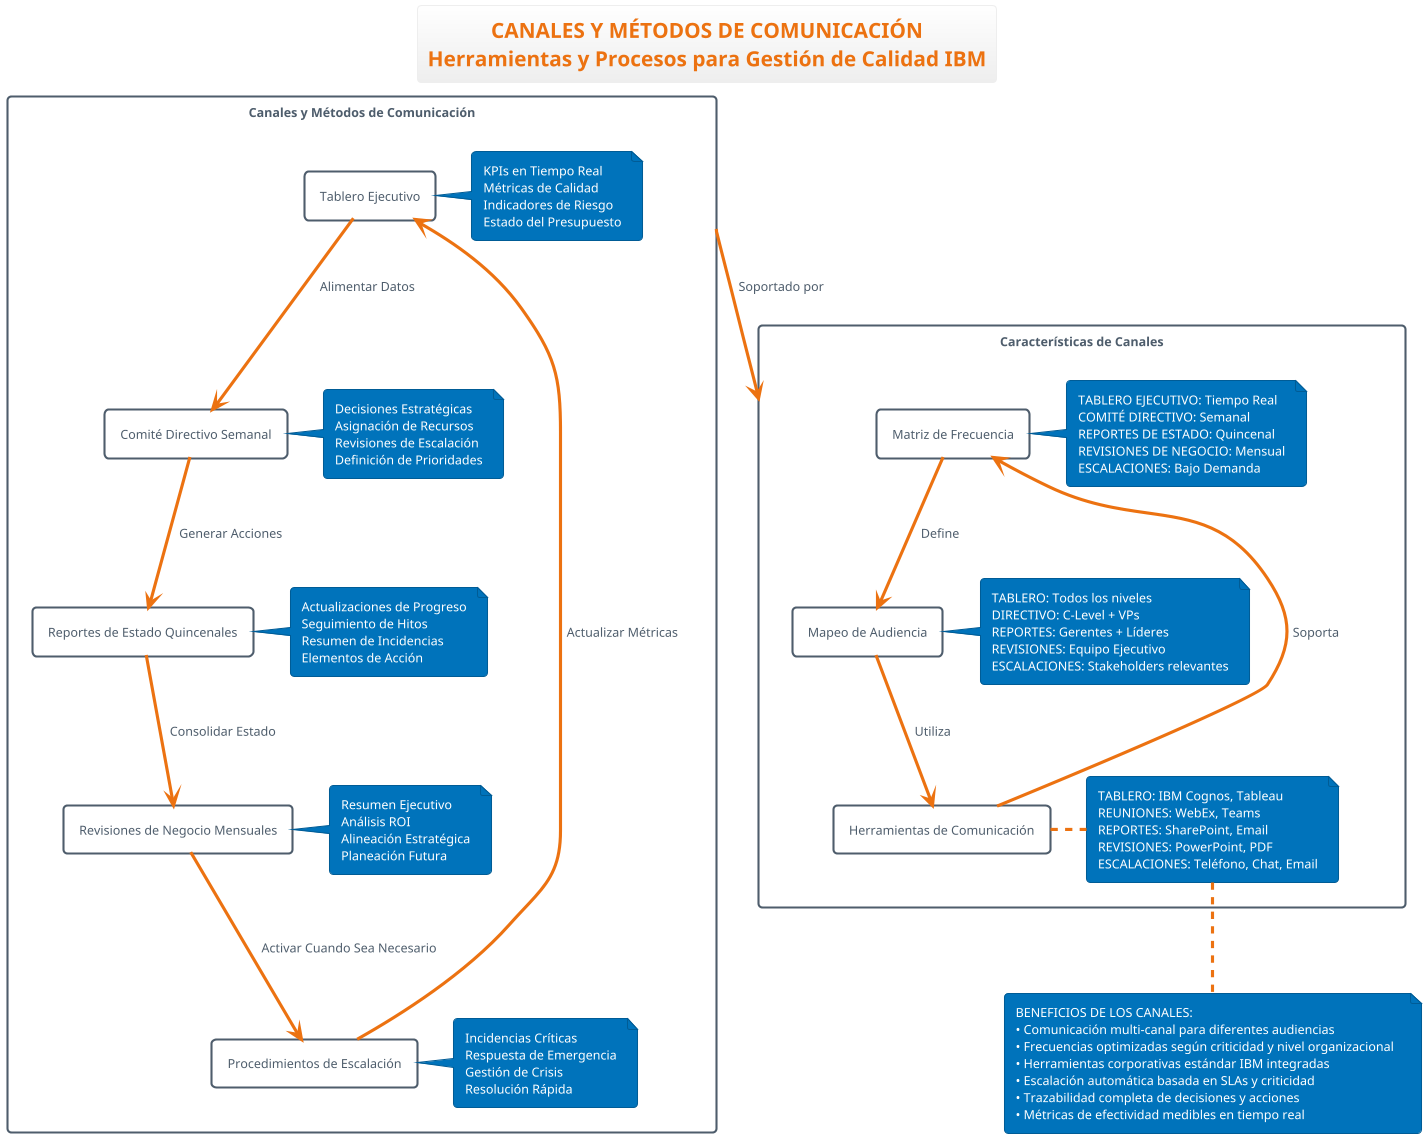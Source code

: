 @startuml communication-channels-methods-simple
!theme aws-orange
top to bottom direction

title CANALES Y MÉTODOS DE COMUNICACIÓN\nHerramientas y Procesos para Gestión de Calidad IBM

rectangle "Canales y Métodos de Comunicación" as channels {
    
    rectangle "Tablero Ejecutivo" as dash
    note right of dash : KPIs en Tiempo Real\nMétricas de Calidad\nIndicadores de Riesgo\nEstado del Presupuesto
    
    rectangle "Comité Directivo Semanal" as steering  
    note right of steering : Decisiones Estratégicas\nAsignación de Recursos\nRevisiones de Escalación\nDefinición de Prioridades
    
    rectangle "Reportes de Estado Quincenales" as reports
    note right of reports : Actualizaciones de Progreso\nSeguimiento de Hitos\nResumen de Incidencias\nElementos de Acción
    
    rectangle "Revisiones de Negocio Mensuales" as reviews
    note right of reviews : Resumen Ejecutivo\nAnálisis ROI\nAlineación Estratégica\nPlaneación Futura
    
    rectangle "Procedimientos de Escalación" as escalation
    note right of escalation : Incidencias Críticas\nRespuesta de Emergencia\nGestión de Crisis\nResolución Rápida
    
    dash --> steering : Alimentar Datos
    steering --> reports : Generar Acciones
    reports --> reviews : Consolidar Estado
    reviews --> escalation : Activar Cuando Sea Necesario
    escalation --> dash : Actualizar Métricas
}

rectangle "Características de Canales" as characteristics {
    rectangle "Matriz de Frecuencia" as frequency
    note right of frequency : TABLERO EJECUTIVO: Tiempo Real\nCOMITÉ DIRECTIVO: Semanal\nREPORTES DE ESTADO: Quincenal\nREVISIONES DE NEGOCIO: Mensual\nESCALACIONES: Bajo Demanda
    
    rectangle "Mapeo de Audiencia" as audience
    note right of audience : TABLERO: Todos los niveles\nDIRECTIVO: C-Level + VPs\nREPORTES: Gerentes + Líderes\nREVISIONES: Equipo Ejecutivo\nESCALACIONES: Stakeholders relevantes
    
    rectangle "Herramientas de Comunicación" as tools
    note right of tools : TABLERO: IBM Cognos, Tableau\nREUNIONES: WebEx, Teams\nREPORTES: SharePoint, Email\nREVISIONES: PowerPoint, PDF\nESCALACIONES: Teléfono, Chat, Email
    
    frequency --> audience : Define
    audience --> tools : Utiliza
    tools --> frequency : Soporta
}

channels --> characteristics : Soportado por

note bottom
BENEFICIOS DE LOS CANALES:
• Comunicación multi-canal para diferentes audiencias
• Frecuencias optimizadas según criticidad y nivel organizacional  
• Herramientas corporativas estándar IBM integradas
• Escalación automática basada en SLAs y criticidad
• Trazabilidad completa de decisiones y acciones
• Métricas de efectividad medibles en tiempo real
end note

@enduml